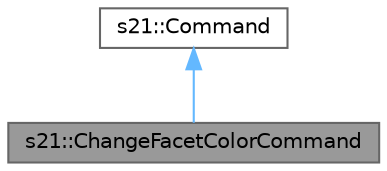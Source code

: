 digraph "s21::ChangeFacetColorCommand"
{
 // LATEX_PDF_SIZE
  bgcolor="transparent";
  edge [fontname=Helvetica,fontsize=10,labelfontname=Helvetica,labelfontsize=10];
  node [fontname=Helvetica,fontsize=10,shape=box,height=0.2,width=0.4];
  Node1 [id="Node000001",label="s21::ChangeFacetColorCommand",height=0.2,width=0.4,color="gray40", fillcolor="grey60", style="filled", fontcolor="black",tooltip="Класс, отвечающий за установку цвета ребер"];
  Node2 -> Node1 [id="edge1_Node000001_Node000002",dir="back",color="steelblue1",style="solid",tooltip=" "];
  Node2 [id="Node000002",label="s21::Command",height=0.2,width=0.4,color="gray40", fillcolor="white", style="filled",URL="$classs21_1_1Command.html",tooltip="Класс, реализующий паттерн команда для афинных преобразований и изменения вершин и ребер"];
}
